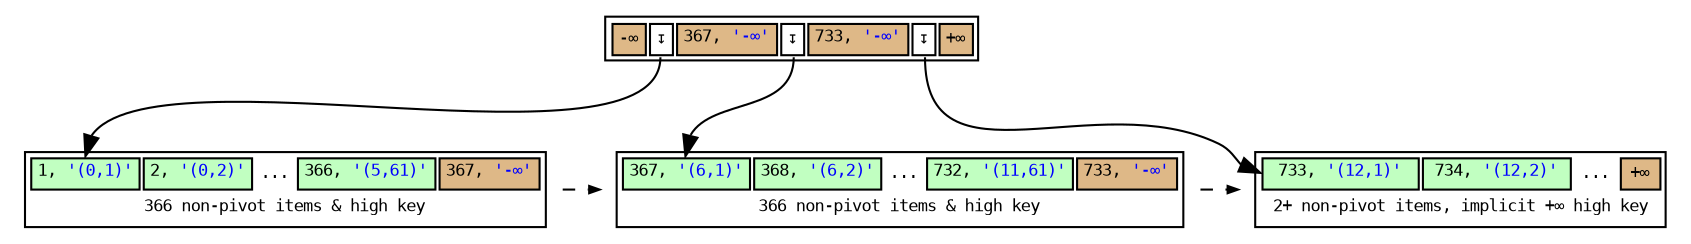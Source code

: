 // Example B-Tree graph
//
// Breadth-first order
//
// Start from root, go left to right
//
// Workflow:
//
// $ dot -T svg btree.dot -o btree.svg;

digraph nbtree {
graph [fontname = "monospace"];
node [shape = none,height=.1,fontname = "monospace",fontsize=8];
// Level 1 (root level)
// Downlinks + highkey:
rootnode[ label=<<table>
                    <tr>
                        <td bgcolor='burlywood' port="s0">-&infin;</td>
                        <td bgcolor='white' port="d0">&#8615;</td>
                        <td bgcolor='burlywood' port="s1">367, <font color="blue">'-&infin;'</font></td>
                        <td bgcolor='white' port="d1">&#8615;</td>
                        <td bgcolor='burlywood' port="s2">733, <font color="blue">'-&infin;'</font></td>
                        <td bgcolor='white' port="d2">&#8615;</td>
                        <td bgcolor='burlywood' port="hk">+&infin;</td>
                    </tr>
                </table>
               >
        ];
// Downlink arrows to children:
"rootnode":d0 -> "leafnode_1":t0
"rootnode":d1 -> "leafnode_2":t0
"rootnode":d2 -> "leafnode_3":t0

// sibling pointer:
// (None)


// Level 0 (leaf level)
leafnode_1[ label=<<table>
                    <tr>
                        <td bgcolor='darkseagreen1' port="t0">1, <font color="blue">'(0,1)'</font></td>
                        <td bgcolor='darkseagreen1' port="t1">2, <font color="blue">'(0,2)'</font></td>
                        <td border="0" bgcolor='white' port="t2">...</td>
                        <td bgcolor='darkseagreen1' port="t1">366, <font color="blue">'(5,61)'</font></td>
                        <td bgcolor='burlywood' port="hk">367, <font color="blue">'-&infin;'</font></td>
                    </tr>
                    <tr>
                        <td colspan="5" border="0" bgcolor='white'>366 non-pivot items &amp; high key</td>
                    </tr>
                </table>
               >
        ];
// sibling pointer:
"leafnode_1" -> "leafnode_2"[constraint=false,color=black,style=dashed,arrowsize=0.5]
leafnode_2[ label=<<table>
                    <tr>
                        <td bgcolor='darkseagreen1' port="t0">367, <font color="blue">'(6,1)'</font></td>
                        <td bgcolor='darkseagreen1' port="t1">368, <font color="blue">'(6,2)'</font></td>
                        <td border="0" bgcolor='white' port="t2">...</td>
                        <td bgcolor='darkseagreen1' port="t3">732, <font color="blue">'(11,61)'</font></td>
                        <td bgcolor='burlywood' port="hk">733, <font color="blue">'-&infin;'</font></td>
                    </tr>
                    <tr>
                        <td colspan="5" border="0" bgcolor='white'>366 non-pivot items &amp; high key</td>
                    </tr>
                </table>
               >
        ];
// sibling pointer:
"leafnode_2" -> "leafnode_3"[constraint=false,color=black,style=dashed,arrowsize=0.5]
leafnode_3[ label=<<table>
                    <tr>
                        <td bgcolor='darkseagreen1' port="t0">733, <font color="blue">'(12,1)'</font></td>
                        <td bgcolor='darkseagreen1' port="t1">734, <font color="blue">'(12,2)'</font></td>
                        <td border="0" bgcolor='white' port="t2">...</td>
                        <td bgcolor='burlywood' port="hk">+&infin;</td>
                    </tr>
                    <tr>
                        <td colspan="4" border="0" bgcolor='white'>2+ non-pivot items, implicit +&infin; high key</td>
                    </tr>
                </table>
               >
        ];

//Force alignment from root to internal to leaf levels:
edge[style=invis];
"rootnode":d1 -> "leafnode_2":t2
}
